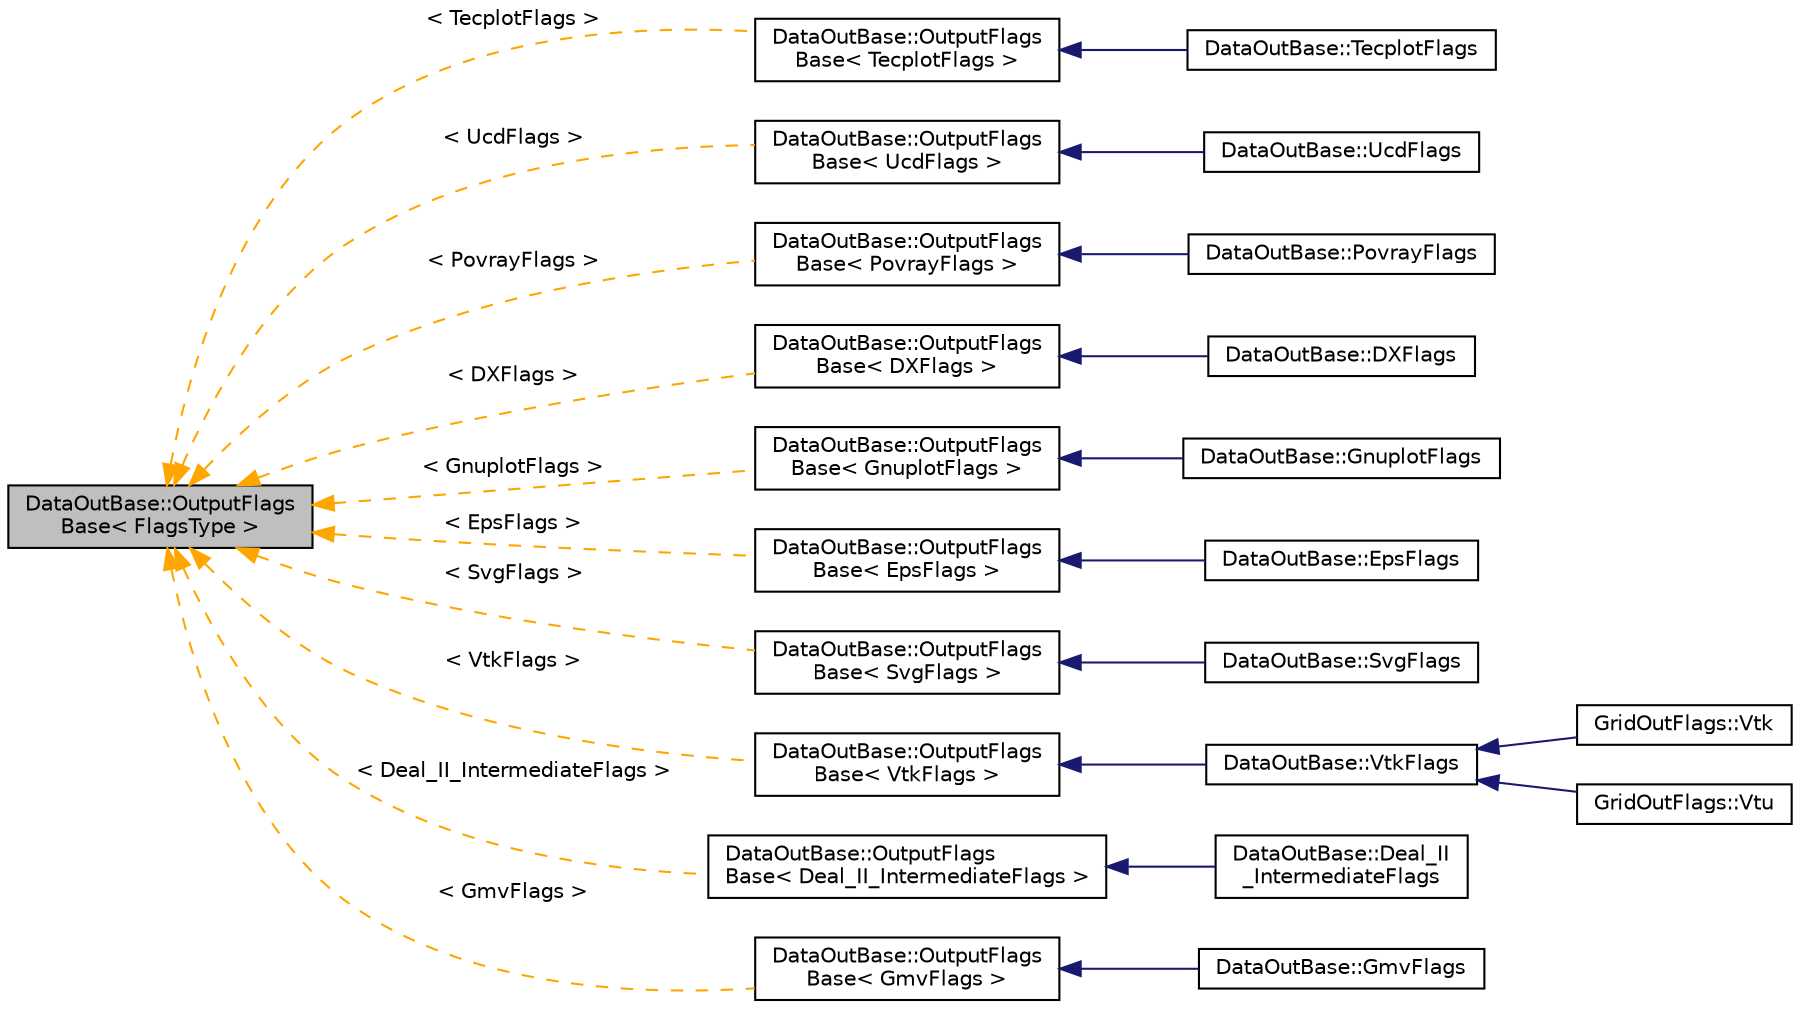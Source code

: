 digraph "DataOutBase::OutputFlagsBase&lt; FlagsType &gt;"
{
 // LATEX_PDF_SIZE
  edge [fontname="Helvetica",fontsize="10",labelfontname="Helvetica",labelfontsize="10"];
  node [fontname="Helvetica",fontsize="10",shape=record];
  rankdir="LR";
  Node1 [label="DataOutBase::OutputFlags\lBase\< FlagsType \>",height=0.2,width=0.4,color="black", fillcolor="grey75", style="filled", fontcolor="black",tooltip=" "];
  Node1 -> Node2 [dir="back",color="orange",fontsize="10",style="dashed",label=" \< TecplotFlags \>" ,fontname="Helvetica"];
  Node2 [label="DataOutBase::OutputFlags\lBase\< TecplotFlags \>",height=0.2,width=0.4,color="black", fillcolor="white", style="filled",URL="$structDataOutBase_1_1OutputFlagsBase.html",tooltip=" "];
  Node2 -> Node3 [dir="back",color="midnightblue",fontsize="10",style="solid",fontname="Helvetica"];
  Node3 [label="DataOutBase::TecplotFlags",height=0.2,width=0.4,color="black", fillcolor="white", style="filled",URL="$structDataOutBase_1_1TecplotFlags.html",tooltip=" "];
  Node1 -> Node4 [dir="back",color="orange",fontsize="10",style="dashed",label=" \< UcdFlags \>" ,fontname="Helvetica"];
  Node4 [label="DataOutBase::OutputFlags\lBase\< UcdFlags \>",height=0.2,width=0.4,color="black", fillcolor="white", style="filled",URL="$structDataOutBase_1_1OutputFlagsBase.html",tooltip=" "];
  Node4 -> Node5 [dir="back",color="midnightblue",fontsize="10",style="solid",fontname="Helvetica"];
  Node5 [label="DataOutBase::UcdFlags",height=0.2,width=0.4,color="black", fillcolor="white", style="filled",URL="$structDataOutBase_1_1UcdFlags.html",tooltip=" "];
  Node1 -> Node6 [dir="back",color="orange",fontsize="10",style="dashed",label=" \< PovrayFlags \>" ,fontname="Helvetica"];
  Node6 [label="DataOutBase::OutputFlags\lBase\< PovrayFlags \>",height=0.2,width=0.4,color="black", fillcolor="white", style="filled",URL="$structDataOutBase_1_1OutputFlagsBase.html",tooltip=" "];
  Node6 -> Node7 [dir="back",color="midnightblue",fontsize="10",style="solid",fontname="Helvetica"];
  Node7 [label="DataOutBase::PovrayFlags",height=0.2,width=0.4,color="black", fillcolor="white", style="filled",URL="$structDataOutBase_1_1PovrayFlags.html",tooltip=" "];
  Node1 -> Node8 [dir="back",color="orange",fontsize="10",style="dashed",label=" \< DXFlags \>" ,fontname="Helvetica"];
  Node8 [label="DataOutBase::OutputFlags\lBase\< DXFlags \>",height=0.2,width=0.4,color="black", fillcolor="white", style="filled",URL="$structDataOutBase_1_1OutputFlagsBase.html",tooltip=" "];
  Node8 -> Node9 [dir="back",color="midnightblue",fontsize="10",style="solid",fontname="Helvetica"];
  Node9 [label="DataOutBase::DXFlags",height=0.2,width=0.4,color="black", fillcolor="white", style="filled",URL="$structDataOutBase_1_1DXFlags.html",tooltip=" "];
  Node1 -> Node10 [dir="back",color="orange",fontsize="10",style="dashed",label=" \< GnuplotFlags \>" ,fontname="Helvetica"];
  Node10 [label="DataOutBase::OutputFlags\lBase\< GnuplotFlags \>",height=0.2,width=0.4,color="black", fillcolor="white", style="filled",URL="$structDataOutBase_1_1OutputFlagsBase.html",tooltip=" "];
  Node10 -> Node11 [dir="back",color="midnightblue",fontsize="10",style="solid",fontname="Helvetica"];
  Node11 [label="DataOutBase::GnuplotFlags",height=0.2,width=0.4,color="black", fillcolor="white", style="filled",URL="$structDataOutBase_1_1GnuplotFlags.html",tooltip=" "];
  Node1 -> Node12 [dir="back",color="orange",fontsize="10",style="dashed",label=" \< EpsFlags \>" ,fontname="Helvetica"];
  Node12 [label="DataOutBase::OutputFlags\lBase\< EpsFlags \>",height=0.2,width=0.4,color="black", fillcolor="white", style="filled",URL="$structDataOutBase_1_1OutputFlagsBase.html",tooltip=" "];
  Node12 -> Node13 [dir="back",color="midnightblue",fontsize="10",style="solid",fontname="Helvetica"];
  Node13 [label="DataOutBase::EpsFlags",height=0.2,width=0.4,color="black", fillcolor="white", style="filled",URL="$structDataOutBase_1_1EpsFlags.html",tooltip=" "];
  Node1 -> Node14 [dir="back",color="orange",fontsize="10",style="dashed",label=" \< SvgFlags \>" ,fontname="Helvetica"];
  Node14 [label="DataOutBase::OutputFlags\lBase\< SvgFlags \>",height=0.2,width=0.4,color="black", fillcolor="white", style="filled",URL="$structDataOutBase_1_1OutputFlagsBase.html",tooltip=" "];
  Node14 -> Node15 [dir="back",color="midnightblue",fontsize="10",style="solid",fontname="Helvetica"];
  Node15 [label="DataOutBase::SvgFlags",height=0.2,width=0.4,color="black", fillcolor="white", style="filled",URL="$structDataOutBase_1_1SvgFlags.html",tooltip=" "];
  Node1 -> Node16 [dir="back",color="orange",fontsize="10",style="dashed",label=" \< VtkFlags \>" ,fontname="Helvetica"];
  Node16 [label="DataOutBase::OutputFlags\lBase\< VtkFlags \>",height=0.2,width=0.4,color="black", fillcolor="white", style="filled",URL="$structDataOutBase_1_1OutputFlagsBase.html",tooltip=" "];
  Node16 -> Node17 [dir="back",color="midnightblue",fontsize="10",style="solid",fontname="Helvetica"];
  Node17 [label="DataOutBase::VtkFlags",height=0.2,width=0.4,color="black", fillcolor="white", style="filled",URL="$structDataOutBase_1_1VtkFlags.html",tooltip=" "];
  Node17 -> Node18 [dir="back",color="midnightblue",fontsize="10",style="solid",fontname="Helvetica"];
  Node18 [label="GridOutFlags::Vtk",height=0.2,width=0.4,color="black", fillcolor="white", style="filled",URL="$structGridOutFlags_1_1Vtk.html",tooltip=" "];
  Node17 -> Node19 [dir="back",color="midnightblue",fontsize="10",style="solid",fontname="Helvetica"];
  Node19 [label="GridOutFlags::Vtu",height=0.2,width=0.4,color="black", fillcolor="white", style="filled",URL="$structGridOutFlags_1_1Vtu.html",tooltip=" "];
  Node1 -> Node20 [dir="back",color="orange",fontsize="10",style="dashed",label=" \< Deal_II_IntermediateFlags \>" ,fontname="Helvetica"];
  Node20 [label="DataOutBase::OutputFlags\lBase\< Deal_II_IntermediateFlags \>",height=0.2,width=0.4,color="black", fillcolor="white", style="filled",URL="$structDataOutBase_1_1OutputFlagsBase.html",tooltip=" "];
  Node20 -> Node21 [dir="back",color="midnightblue",fontsize="10",style="solid",fontname="Helvetica"];
  Node21 [label="DataOutBase::Deal_II\l_IntermediateFlags",height=0.2,width=0.4,color="black", fillcolor="white", style="filled",URL="$structDataOutBase_1_1Deal__II__IntermediateFlags.html",tooltip=" "];
  Node1 -> Node22 [dir="back",color="orange",fontsize="10",style="dashed",label=" \< GmvFlags \>" ,fontname="Helvetica"];
  Node22 [label="DataOutBase::OutputFlags\lBase\< GmvFlags \>",height=0.2,width=0.4,color="black", fillcolor="white", style="filled",URL="$structDataOutBase_1_1OutputFlagsBase.html",tooltip=" "];
  Node22 -> Node23 [dir="back",color="midnightblue",fontsize="10",style="solid",fontname="Helvetica"];
  Node23 [label="DataOutBase::GmvFlags",height=0.2,width=0.4,color="black", fillcolor="white", style="filled",URL="$structDataOutBase_1_1GmvFlags.html",tooltip=" "];
}
